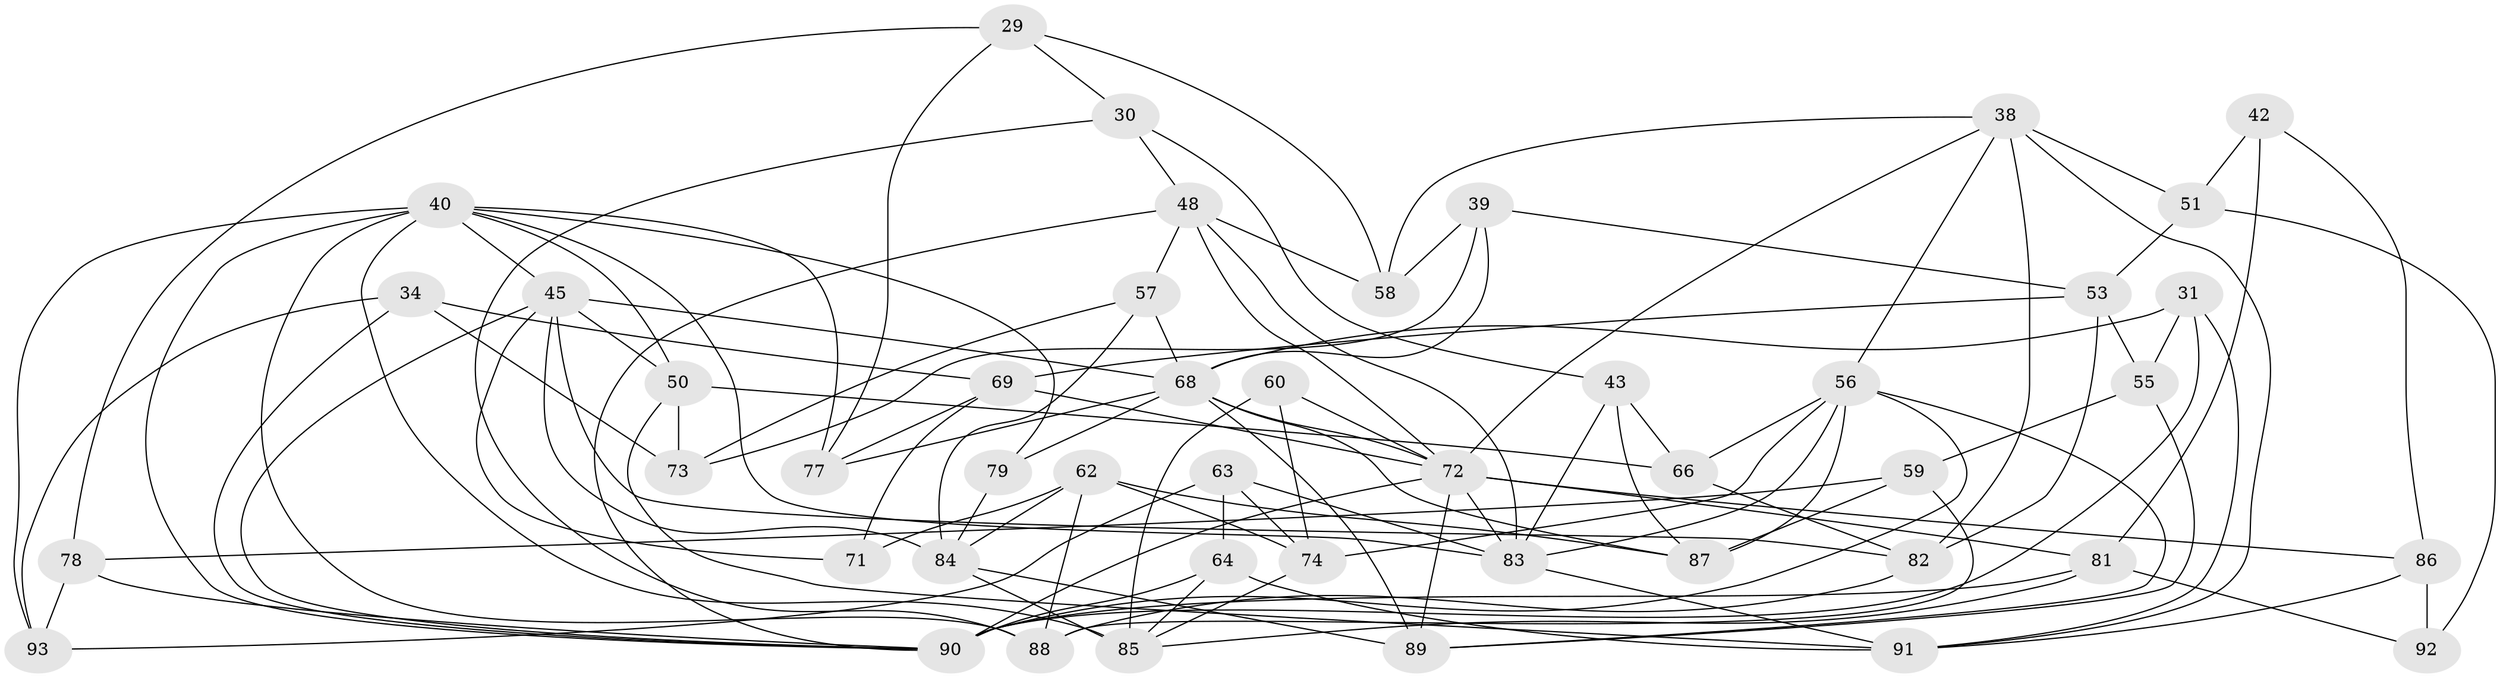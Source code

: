 // original degree distribution, {4: 1.0}
// Generated by graph-tools (version 1.1) at 2025/59/03/09/25 04:59:24]
// undirected, 46 vertices, 115 edges
graph export_dot {
graph [start="1"]
  node [color=gray90,style=filled];
  29;
  30;
  31;
  34;
  38 [super="+8"];
  39;
  40 [super="+35"];
  42;
  43;
  45 [super="+27+41"];
  48 [super="+28"];
  50 [super="+17"];
  51;
  53 [super="+25"];
  55;
  56 [super="+23+37"];
  57;
  58;
  59;
  60;
  62 [super="+52"];
  63;
  64 [super="+10"];
  66;
  68 [super="+32+49"];
  69 [super="+61"];
  71;
  72 [super="+5+9+13+18+67"];
  73;
  74 [super="+21"];
  77;
  78;
  79 [super="+26"];
  81 [super="+6"];
  82 [super="+47"];
  83 [super="+65"];
  84 [super="+76"];
  85 [super="+12+44"];
  86 [super="+80"];
  87 [super="+46"];
  88 [super="+33"];
  89 [super="+3"];
  90 [super="+19+75+24"];
  91 [super="+36+70"];
  92;
  93;
  29 -- 30;
  29 -- 58;
  29 -- 77;
  29 -- 78;
  30 -- 43;
  30 -- 88;
  30 -- 48;
  31 -- 55;
  31 -- 90;
  31 -- 91;
  31 -- 68;
  34 -- 69;
  34 -- 73;
  34 -- 93;
  34 -- 90;
  38 -- 51;
  38 -- 58;
  38 -- 91 [weight=2];
  38 -- 72 [weight=2];
  38 -- 56;
  38 -- 82;
  39 -- 73;
  39 -- 58;
  39 -- 68;
  39 -- 53;
  40 -- 79 [weight=2];
  40 -- 77;
  40 -- 45;
  40 -- 50;
  40 -- 85 [weight=2];
  40 -- 88 [weight=2];
  40 -- 90;
  40 -- 93;
  40 -- 83;
  42 -- 86;
  42 -- 51;
  42 -- 81 [weight=2];
  43 -- 66;
  43 -- 83;
  43 -- 87;
  45 -- 71;
  45 -- 50;
  45 -- 90;
  45 -- 68 [weight=2];
  45 -- 82;
  45 -- 84;
  48 -- 83;
  48 -- 58;
  48 -- 90;
  48 -- 57;
  48 -- 72;
  50 -- 66;
  50 -- 73;
  50 -- 91 [weight=2];
  51 -- 92;
  51 -- 53;
  53 -- 69;
  53 -- 55;
  53 -- 82 [weight=2];
  55 -- 59;
  55 -- 89;
  56 -- 90;
  56 -- 66;
  56 -- 83;
  56 -- 89;
  56 -- 74;
  56 -- 87 [weight=2];
  57 -- 73;
  57 -- 84;
  57 -- 68;
  59 -- 87;
  59 -- 78;
  59 -- 88;
  60 -- 72;
  60 -- 74 [weight=2];
  60 -- 85;
  62 -- 88;
  62 -- 71 [weight=2];
  62 -- 74;
  62 -- 84;
  62 -- 87;
  63 -- 74;
  63 -- 93;
  63 -- 64;
  63 -- 83;
  64 -- 91 [weight=2];
  64 -- 85;
  64 -- 90 [weight=2];
  66 -- 82;
  68 -- 89 [weight=2];
  68 -- 79 [weight=2];
  68 -- 77;
  68 -- 87;
  68 -- 72;
  69 -- 72 [weight=2];
  69 -- 77;
  69 -- 71;
  72 -- 83 [weight=2];
  72 -- 86;
  72 -- 81;
  72 -- 89;
  72 -- 90 [weight=2];
  74 -- 85;
  78 -- 93;
  78 -- 90;
  79 -- 84 [weight=2];
  81 -- 92;
  81 -- 85;
  81 -- 90;
  82 -- 88;
  83 -- 91;
  84 -- 89;
  84 -- 85 [weight=2];
  86 -- 92 [weight=2];
  86 -- 91 [weight=2];
}
